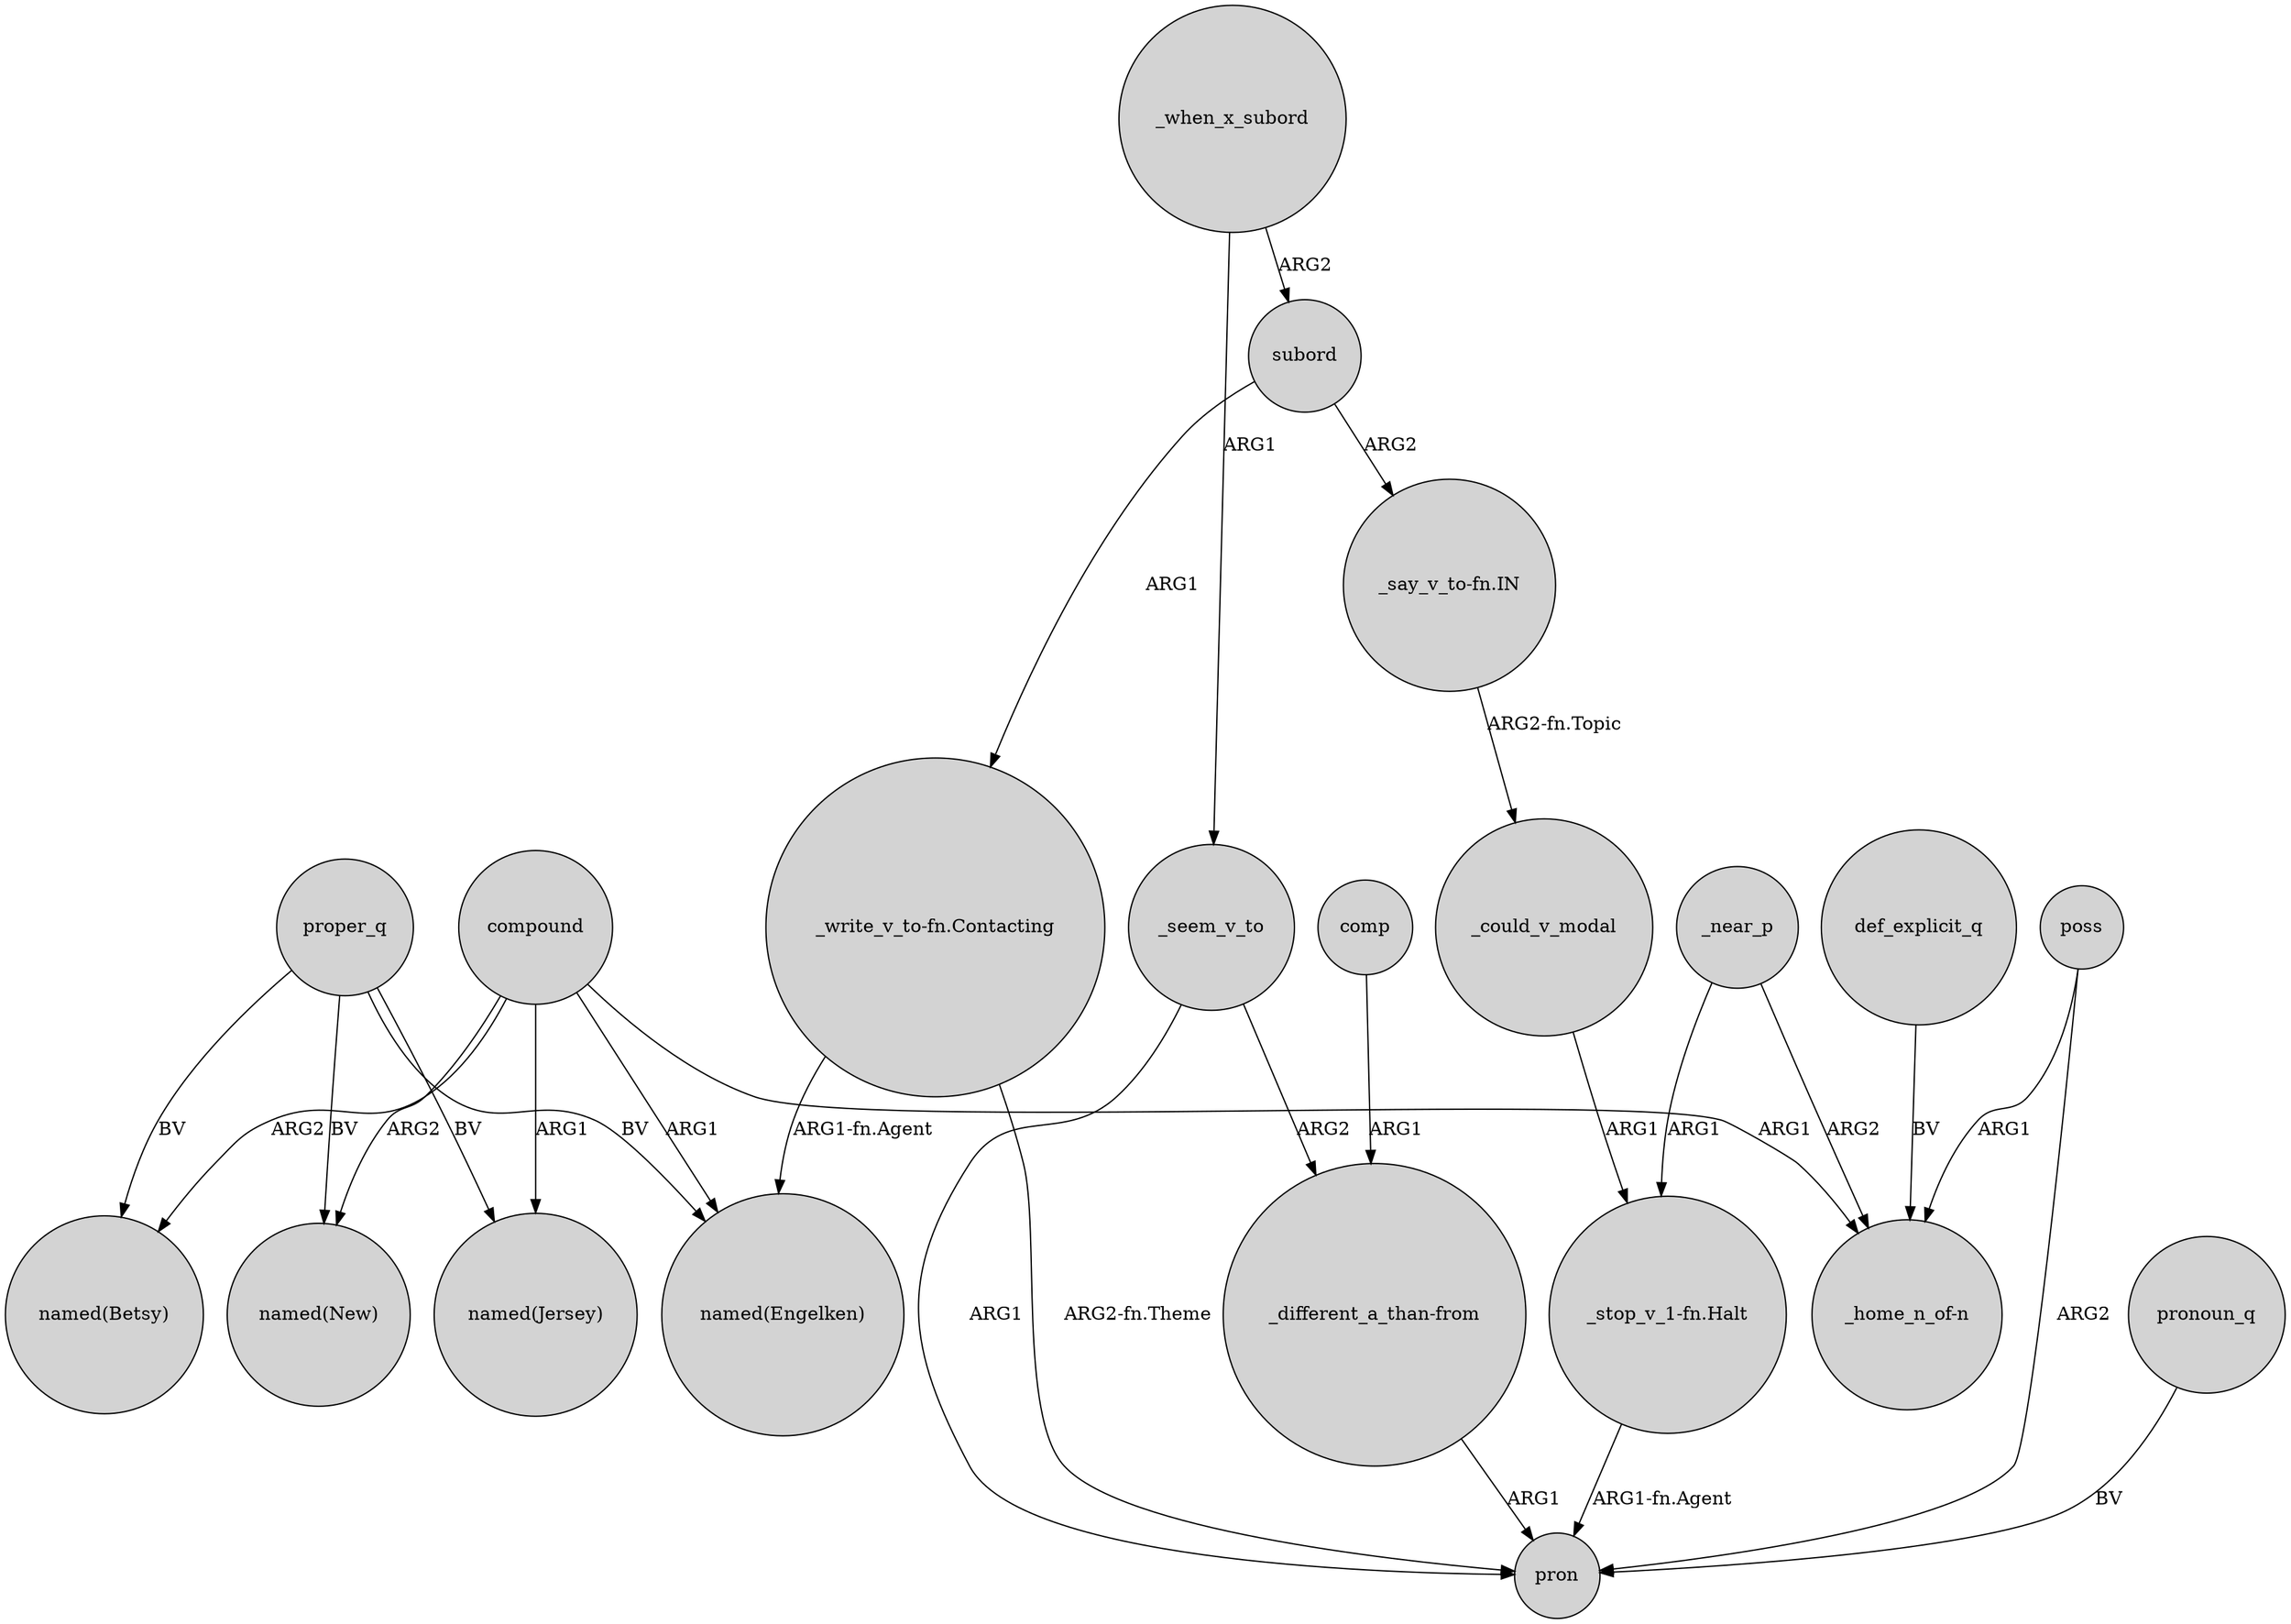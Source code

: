 digraph {
	node [shape=circle style=filled]
	compound -> "named(Betsy)" [label=ARG2]
	compound -> "named(Engelken)" [label=ARG1]
	compound -> "named(New)" [label=ARG2]
	"_different_a_than-from" -> pron [label=ARG1]
	_seem_v_to -> "_different_a_than-from" [label=ARG2]
	poss -> pron [label=ARG2]
	_when_x_subord -> subord [label=ARG2]
	proper_q -> "named(New)" [label=BV]
	poss -> "_home_n_of-n" [label=ARG1]
	"_stop_v_1-fn.Halt" -> pron [label="ARG1-fn.Agent"]
	_near_p -> "_home_n_of-n" [label=ARG2]
	_could_v_modal -> "_stop_v_1-fn.Halt" [label=ARG1]
	proper_q -> "named(Betsy)" [label=BV]
	_seem_v_to -> pron [label=ARG1]
	_when_x_subord -> _seem_v_to [label=ARG1]
	pronoun_q -> pron [label=BV]
	subord -> "_say_v_to-fn.IN" [label=ARG2]
	compound -> "named(Jersey)" [label=ARG1]
	proper_q -> "named(Engelken)" [label=BV]
	comp -> "_different_a_than-from" [label=ARG1]
	"_write_v_to-fn.Contacting" -> pron [label="ARG2-fn.Theme"]
	proper_q -> "named(Jersey)" [label=BV]
	def_explicit_q -> "_home_n_of-n" [label=BV]
	subord -> "_write_v_to-fn.Contacting" [label=ARG1]
	_near_p -> "_stop_v_1-fn.Halt" [label=ARG1]
	"_write_v_to-fn.Contacting" -> "named(Engelken)" [label="ARG1-fn.Agent"]
	compound -> "_home_n_of-n" [label=ARG1]
	"_say_v_to-fn.IN" -> _could_v_modal [label="ARG2-fn.Topic"]
}
